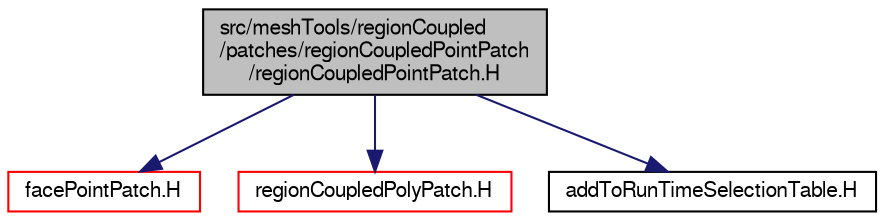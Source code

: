 digraph "src/meshTools/regionCoupled/patches/regionCoupledPointPatch/regionCoupledPointPatch.H"
{
  bgcolor="transparent";
  edge [fontname="FreeSans",fontsize="10",labelfontname="FreeSans",labelfontsize="10"];
  node [fontname="FreeSans",fontsize="10",shape=record];
  Node1 [label="src/meshTools/regionCoupled\l/patches/regionCoupledPointPatch\l/regionCoupledPointPatch.H",height=0.2,width=0.4,color="black", fillcolor="grey75", style="filled" fontcolor="black"];
  Node1 -> Node2 [color="midnightblue",fontsize="10",style="solid",fontname="FreeSans"];
  Node2 [label="facePointPatch.H",height=0.2,width=0.4,color="red",URL="$a08127.html"];
  Node1 -> Node3 [color="midnightblue",fontsize="10",style="solid",fontname="FreeSans"];
  Node3 [label="regionCoupledPolyPatch.H",height=0.2,width=0.4,color="red",URL="$a06874.html"];
  Node1 -> Node4 [color="midnightblue",fontsize="10",style="solid",fontname="FreeSans"];
  Node4 [label="addToRunTimeSelectionTable.H",height=0.2,width=0.4,color="black",URL="$a07378.html",tooltip="Macros for easy insertion into run-time selection tables. "];
}
